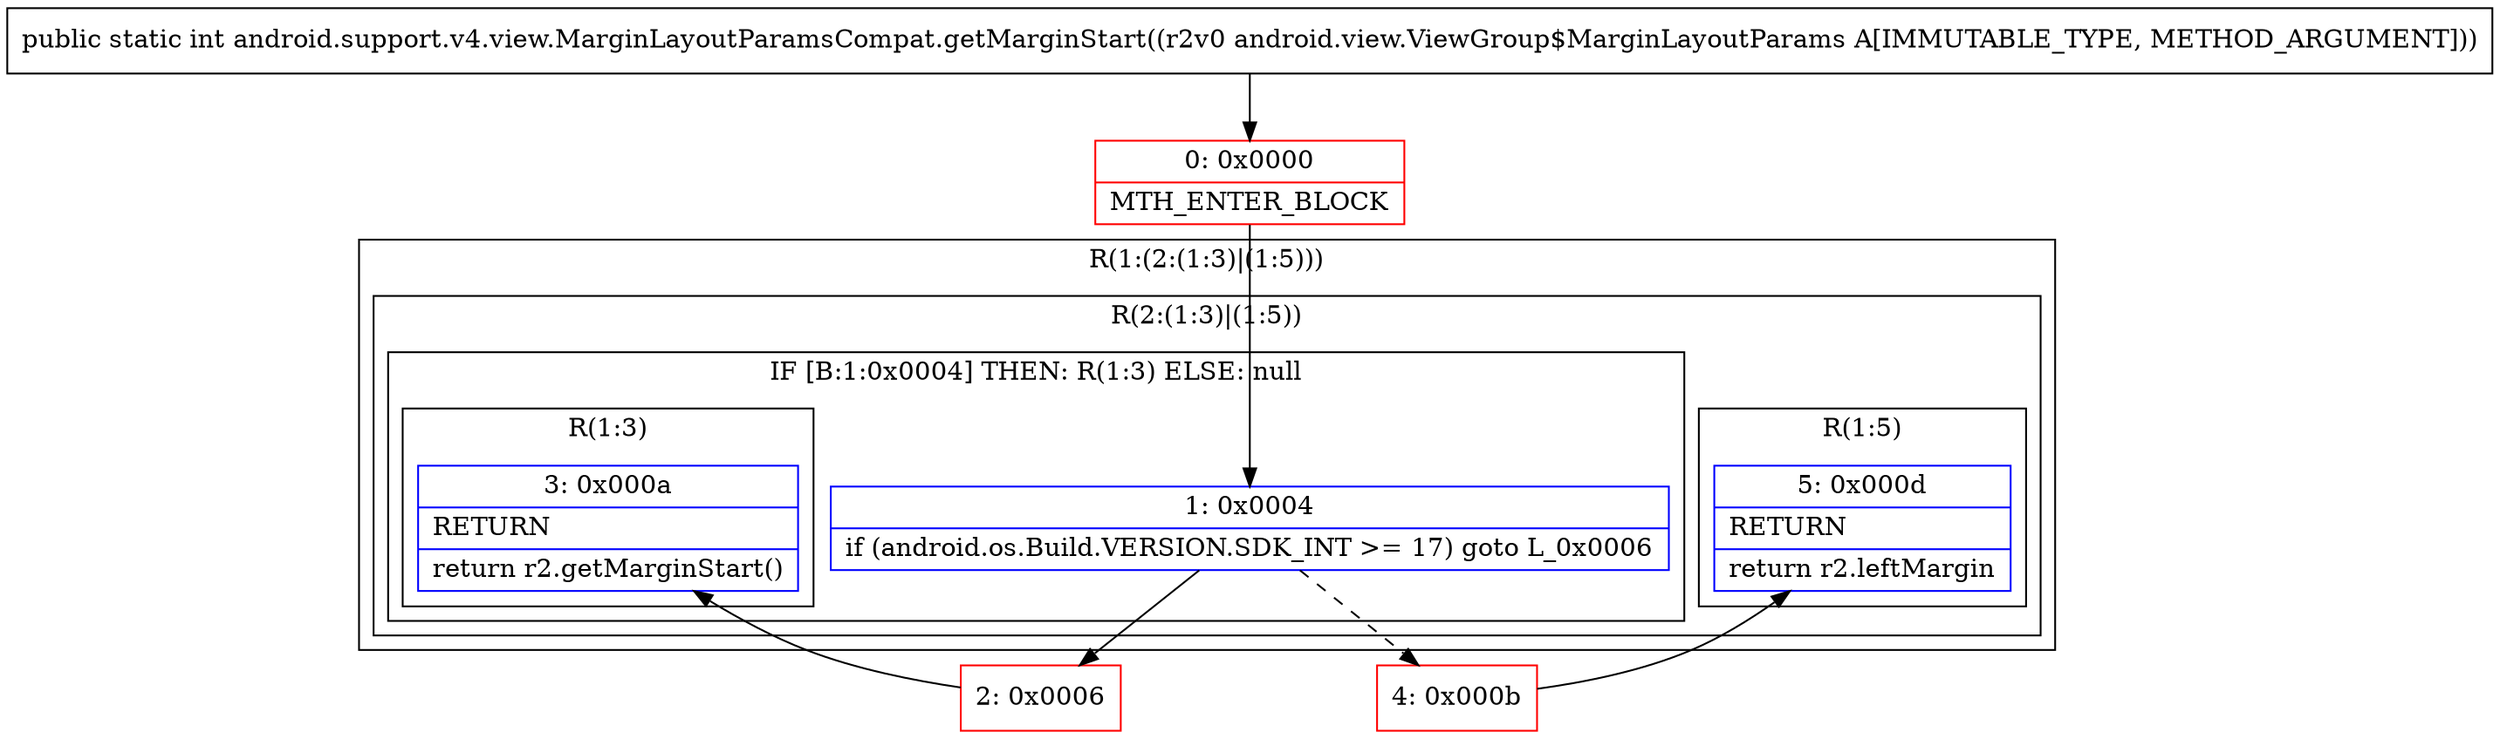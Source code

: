 digraph "CFG forandroid.support.v4.view.MarginLayoutParamsCompat.getMarginStart(Landroid\/view\/ViewGroup$MarginLayoutParams;)I" {
subgraph cluster_Region_456818077 {
label = "R(1:(2:(1:3)|(1:5)))";
node [shape=record,color=blue];
subgraph cluster_Region_1825353465 {
label = "R(2:(1:3)|(1:5))";
node [shape=record,color=blue];
subgraph cluster_IfRegion_607285019 {
label = "IF [B:1:0x0004] THEN: R(1:3) ELSE: null";
node [shape=record,color=blue];
Node_1 [shape=record,label="{1\:\ 0x0004|if (android.os.Build.VERSION.SDK_INT \>= 17) goto L_0x0006\l}"];
subgraph cluster_Region_1132621600 {
label = "R(1:3)";
node [shape=record,color=blue];
Node_3 [shape=record,label="{3\:\ 0x000a|RETURN\l|return r2.getMarginStart()\l}"];
}
}
subgraph cluster_Region_194786392 {
label = "R(1:5)";
node [shape=record,color=blue];
Node_5 [shape=record,label="{5\:\ 0x000d|RETURN\l|return r2.leftMargin\l}"];
}
}
}
Node_0 [shape=record,color=red,label="{0\:\ 0x0000|MTH_ENTER_BLOCK\l}"];
Node_2 [shape=record,color=red,label="{2\:\ 0x0006}"];
Node_4 [shape=record,color=red,label="{4\:\ 0x000b}"];
MethodNode[shape=record,label="{public static int android.support.v4.view.MarginLayoutParamsCompat.getMarginStart((r2v0 android.view.ViewGroup$MarginLayoutParams A[IMMUTABLE_TYPE, METHOD_ARGUMENT])) }"];
MethodNode -> Node_0;
Node_1 -> Node_2;
Node_1 -> Node_4[style=dashed];
Node_0 -> Node_1;
Node_2 -> Node_3;
Node_4 -> Node_5;
}

